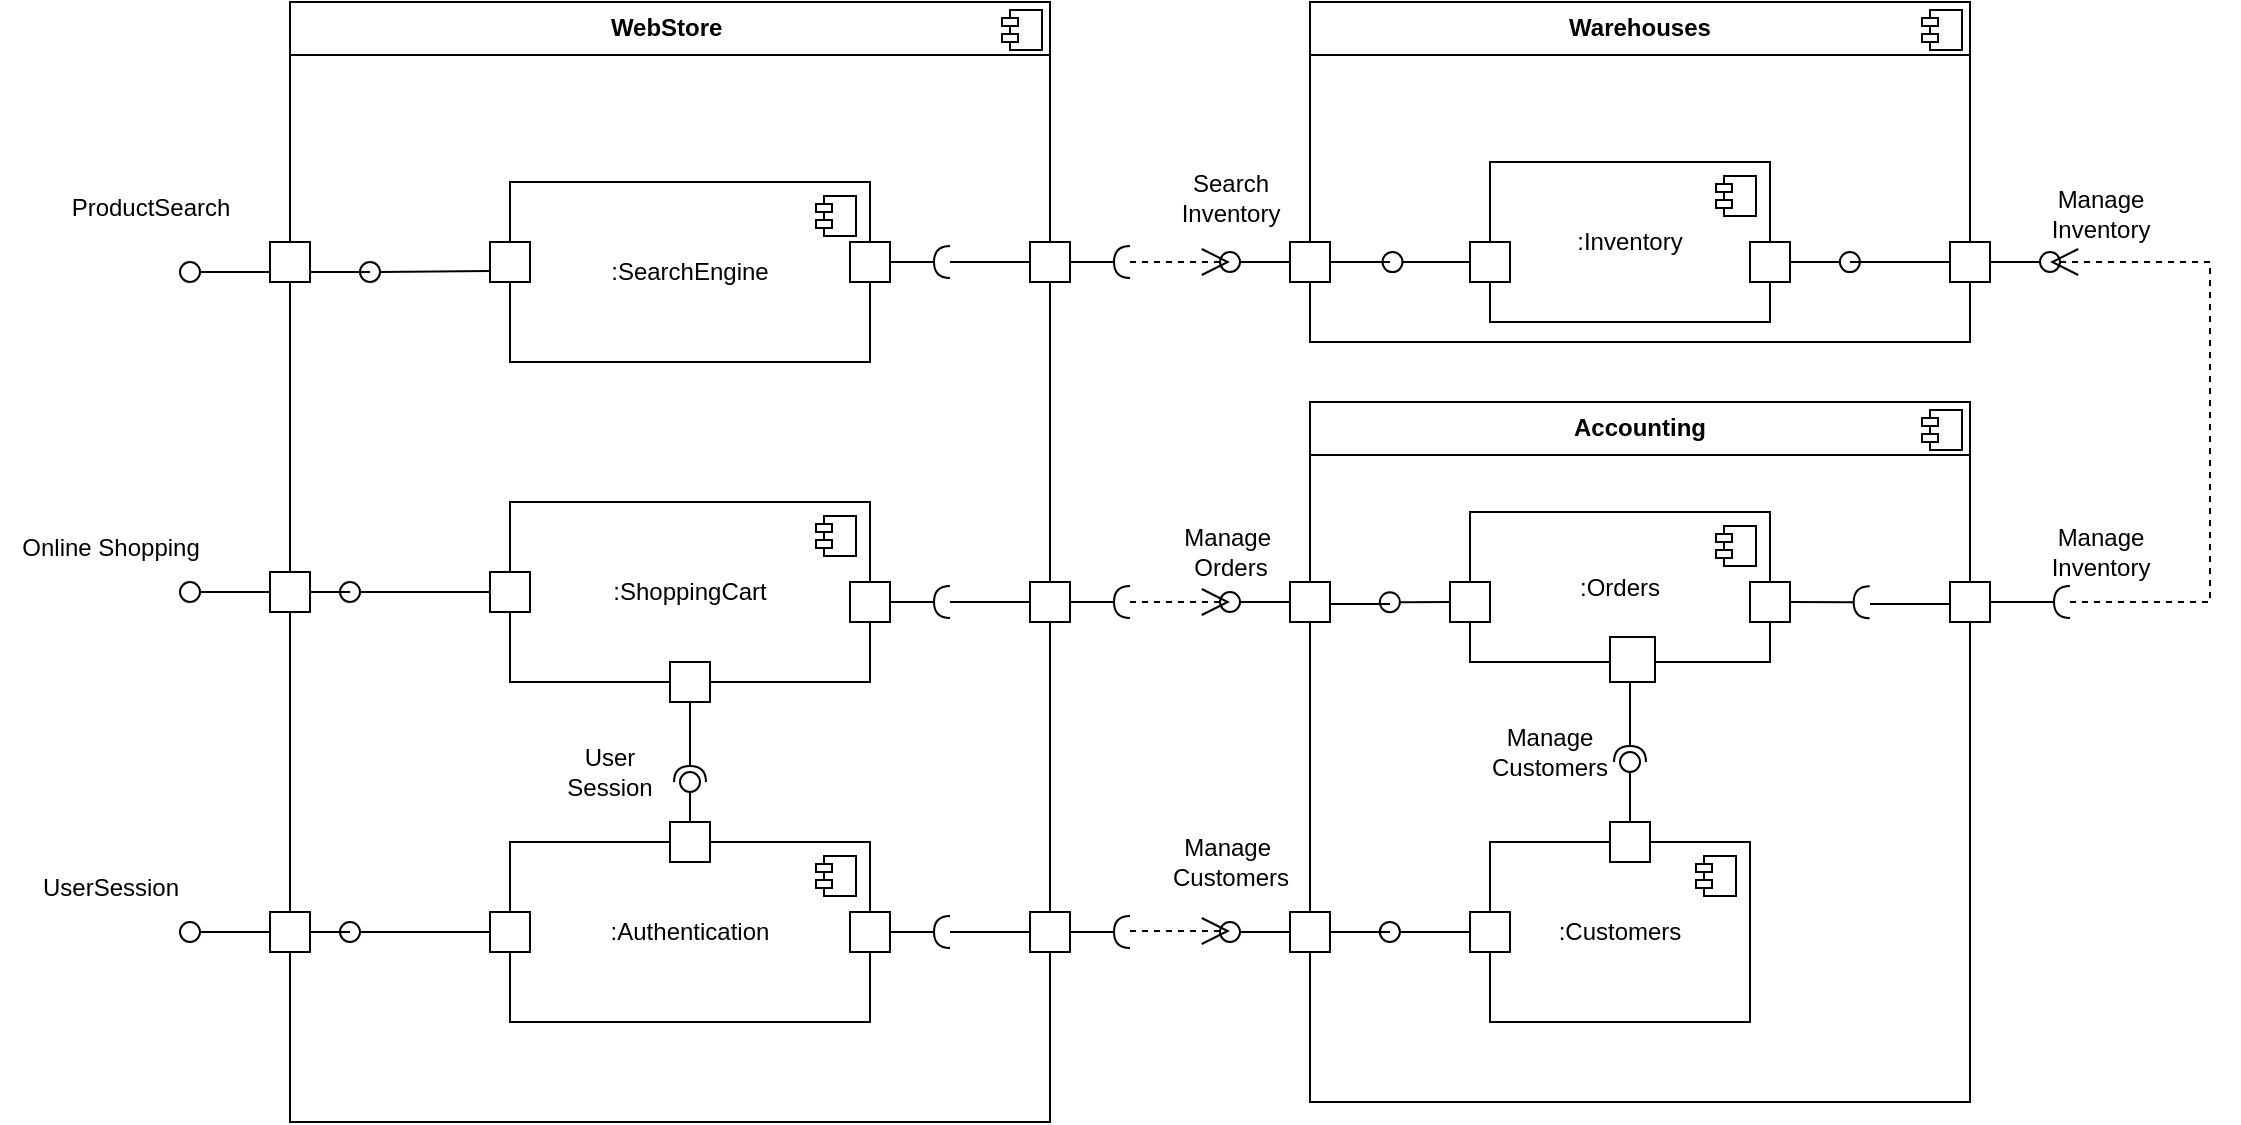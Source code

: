 <mxfile version="24.8.3">
  <diagram name="Page-1" id="fjUaZwl83q2cTYFoKg34">
    <mxGraphModel dx="2284" dy="780" grid="1" gridSize="10" guides="1" tooltips="1" connect="1" arrows="1" fold="1" page="1" pageScale="1" pageWidth="850" pageHeight="1100" math="0" shadow="0">
      <root>
        <mxCell id="0" />
        <mxCell id="1" parent="0" />
        <mxCell id="RFaDTuxYLjVsf7FS-NV_-8" value="&lt;p style=&quot;margin:0px;margin-top:6px;text-align:center;&quot;&gt;&lt;b&gt;WebStore&amp;nbsp;&lt;/b&gt;&lt;/p&gt;&lt;hr size=&quot;1&quot; style=&quot;border-style:solid;&quot;&gt;&lt;p style=&quot;margin:0px;margin-left:8px;&quot;&gt;&lt;br&gt;&lt;/p&gt;" style="align=left;overflow=fill;html=1;dropTarget=0;whiteSpace=wrap;" vertex="1" parent="1">
          <mxGeometry x="30" y="100" width="380" height="560" as="geometry" />
        </mxCell>
        <mxCell id="RFaDTuxYLjVsf7FS-NV_-9" value="" style="shape=component;jettyWidth=8;jettyHeight=4;" vertex="1" parent="RFaDTuxYLjVsf7FS-NV_-8">
          <mxGeometry x="1" width="20" height="20" relative="1" as="geometry">
            <mxPoint x="-24" y="4" as="offset" />
          </mxGeometry>
        </mxCell>
        <mxCell id="RFaDTuxYLjVsf7FS-NV_-10" value=":SearchEngine" style="html=1;dropTarget=0;whiteSpace=wrap;" vertex="1" parent="1">
          <mxGeometry x="140" y="190" width="180" height="90" as="geometry" />
        </mxCell>
        <mxCell id="RFaDTuxYLjVsf7FS-NV_-11" value="" style="shape=module;jettyWidth=8;jettyHeight=4;" vertex="1" parent="RFaDTuxYLjVsf7FS-NV_-10">
          <mxGeometry x="1" width="20" height="20" relative="1" as="geometry">
            <mxPoint x="-27" y="7" as="offset" />
          </mxGeometry>
        </mxCell>
        <mxCell id="RFaDTuxYLjVsf7FS-NV_-12" value=":ShoppingCart" style="html=1;dropTarget=0;whiteSpace=wrap;" vertex="1" parent="1">
          <mxGeometry x="140" y="350" width="180" height="90" as="geometry" />
        </mxCell>
        <mxCell id="RFaDTuxYLjVsf7FS-NV_-13" value="" style="shape=module;jettyWidth=8;jettyHeight=4;" vertex="1" parent="RFaDTuxYLjVsf7FS-NV_-12">
          <mxGeometry x="1" width="20" height="20" relative="1" as="geometry">
            <mxPoint x="-27" y="7" as="offset" />
          </mxGeometry>
        </mxCell>
        <mxCell id="RFaDTuxYLjVsf7FS-NV_-14" value=":Authentication" style="html=1;dropTarget=0;whiteSpace=wrap;" vertex="1" parent="1">
          <mxGeometry x="140" y="520" width="180" height="90" as="geometry" />
        </mxCell>
        <mxCell id="RFaDTuxYLjVsf7FS-NV_-15" value="" style="shape=module;jettyWidth=8;jettyHeight=4;" vertex="1" parent="RFaDTuxYLjVsf7FS-NV_-14">
          <mxGeometry x="1" width="20" height="20" relative="1" as="geometry">
            <mxPoint x="-27" y="7" as="offset" />
          </mxGeometry>
        </mxCell>
        <mxCell id="RFaDTuxYLjVsf7FS-NV_-16" value="&lt;p style=&quot;margin:0px;margin-top:6px;text-align:center;&quot;&gt;&lt;b&gt;Warehouses&lt;/b&gt;&lt;/p&gt;&lt;hr size=&quot;1&quot; style=&quot;border-style:solid;&quot;&gt;&lt;p style=&quot;margin:0px;margin-left:8px;&quot;&gt;&lt;br&gt;&lt;/p&gt;" style="align=left;overflow=fill;html=1;dropTarget=0;whiteSpace=wrap;" vertex="1" parent="1">
          <mxGeometry x="540" y="100" width="330" height="170" as="geometry" />
        </mxCell>
        <mxCell id="RFaDTuxYLjVsf7FS-NV_-17" value="" style="shape=component;jettyWidth=8;jettyHeight=4;" vertex="1" parent="RFaDTuxYLjVsf7FS-NV_-16">
          <mxGeometry x="1" width="20" height="20" relative="1" as="geometry">
            <mxPoint x="-24" y="4" as="offset" />
          </mxGeometry>
        </mxCell>
        <mxCell id="RFaDTuxYLjVsf7FS-NV_-20" value=":Inventory" style="html=1;dropTarget=0;whiteSpace=wrap;" vertex="1" parent="1">
          <mxGeometry x="630" y="180" width="140" height="80" as="geometry" />
        </mxCell>
        <mxCell id="RFaDTuxYLjVsf7FS-NV_-21" value="" style="shape=module;jettyWidth=8;jettyHeight=4;" vertex="1" parent="RFaDTuxYLjVsf7FS-NV_-20">
          <mxGeometry x="1" width="20" height="20" relative="1" as="geometry">
            <mxPoint x="-27" y="7" as="offset" />
          </mxGeometry>
        </mxCell>
        <mxCell id="RFaDTuxYLjVsf7FS-NV_-25" value="&lt;p style=&quot;margin:0px;margin-top:6px;text-align:center;&quot;&gt;&lt;b&gt;Accounting&lt;/b&gt;&lt;/p&gt;&lt;hr size=&quot;1&quot; style=&quot;border-style:solid;&quot;&gt;&lt;p style=&quot;margin:0px;margin-left:8px;&quot;&gt;&lt;br&gt;&lt;/p&gt;" style="align=left;overflow=fill;html=1;dropTarget=0;whiteSpace=wrap;" vertex="1" parent="1">
          <mxGeometry x="540" y="300" width="330" height="350" as="geometry" />
        </mxCell>
        <mxCell id="RFaDTuxYLjVsf7FS-NV_-26" value="" style="shape=component;jettyWidth=8;jettyHeight=4;" vertex="1" parent="RFaDTuxYLjVsf7FS-NV_-25">
          <mxGeometry x="1" width="20" height="20" relative="1" as="geometry">
            <mxPoint x="-24" y="4" as="offset" />
          </mxGeometry>
        </mxCell>
        <mxCell id="RFaDTuxYLjVsf7FS-NV_-27" value=":Orders" style="html=1;dropTarget=0;whiteSpace=wrap;" vertex="1" parent="1">
          <mxGeometry x="620" y="355" width="150" height="75" as="geometry" />
        </mxCell>
        <mxCell id="RFaDTuxYLjVsf7FS-NV_-28" value="" style="shape=module;jettyWidth=8;jettyHeight=4;" vertex="1" parent="RFaDTuxYLjVsf7FS-NV_-27">
          <mxGeometry x="1" width="20" height="20" relative="1" as="geometry">
            <mxPoint x="-27" y="7" as="offset" />
          </mxGeometry>
        </mxCell>
        <mxCell id="RFaDTuxYLjVsf7FS-NV_-29" value=":Customers" style="html=1;dropTarget=0;whiteSpace=wrap;" vertex="1" parent="1">
          <mxGeometry x="630" y="520" width="130" height="90" as="geometry" />
        </mxCell>
        <mxCell id="RFaDTuxYLjVsf7FS-NV_-30" value="" style="shape=module;jettyWidth=8;jettyHeight=4;" vertex="1" parent="RFaDTuxYLjVsf7FS-NV_-29">
          <mxGeometry x="1" width="20" height="20" relative="1" as="geometry">
            <mxPoint x="-27" y="7" as="offset" />
          </mxGeometry>
        </mxCell>
        <mxCell id="RFaDTuxYLjVsf7FS-NV_-31" value="" style="whiteSpace=wrap;html=1;aspect=fixed;" vertex="1" parent="1">
          <mxGeometry x="310" y="220" width="20" height="20" as="geometry" />
        </mxCell>
        <mxCell id="RFaDTuxYLjVsf7FS-NV_-32" value="" style="whiteSpace=wrap;html=1;aspect=fixed;" vertex="1" parent="1">
          <mxGeometry x="400" y="220" width="20" height="20" as="geometry" />
        </mxCell>
        <mxCell id="RFaDTuxYLjVsf7FS-NV_-34" value="" style="whiteSpace=wrap;html=1;aspect=fixed;" vertex="1" parent="1">
          <mxGeometry x="530" y="220" width="20" height="20" as="geometry" />
        </mxCell>
        <mxCell id="RFaDTuxYLjVsf7FS-NV_-35" value="" style="whiteSpace=wrap;html=1;aspect=fixed;" vertex="1" parent="1">
          <mxGeometry x="620" y="220" width="20" height="20" as="geometry" />
        </mxCell>
        <mxCell id="RFaDTuxYLjVsf7FS-NV_-36" value="" style="whiteSpace=wrap;html=1;aspect=fixed;" vertex="1" parent="1">
          <mxGeometry x="130" y="385" width="20" height="20" as="geometry" />
        </mxCell>
        <mxCell id="RFaDTuxYLjVsf7FS-NV_-37" value="" style="whiteSpace=wrap;html=1;aspect=fixed;" vertex="1" parent="1">
          <mxGeometry x="130" y="220" width="20" height="20" as="geometry" />
        </mxCell>
        <mxCell id="RFaDTuxYLjVsf7FS-NV_-38" value="" style="whiteSpace=wrap;html=1;aspect=fixed;" vertex="1" parent="1">
          <mxGeometry x="310" y="390" width="20" height="20" as="geometry" />
        </mxCell>
        <mxCell id="RFaDTuxYLjVsf7FS-NV_-39" value="" style="whiteSpace=wrap;html=1;aspect=fixed;" vertex="1" parent="1">
          <mxGeometry x="530" y="390" width="20" height="20" as="geometry" />
        </mxCell>
        <mxCell id="RFaDTuxYLjVsf7FS-NV_-40" value="" style="whiteSpace=wrap;html=1;aspect=fixed;" vertex="1" parent="1">
          <mxGeometry x="610" y="390" width="20" height="20" as="geometry" />
        </mxCell>
        <mxCell id="RFaDTuxYLjVsf7FS-NV_-41" value="" style="whiteSpace=wrap;html=1;aspect=fixed;" vertex="1" parent="1">
          <mxGeometry x="620" y="555" width="20" height="20" as="geometry" />
        </mxCell>
        <mxCell id="RFaDTuxYLjVsf7FS-NV_-42" value="" style="whiteSpace=wrap;html=1;aspect=fixed;" vertex="1" parent="1">
          <mxGeometry x="530" y="555" width="20" height="20" as="geometry" />
        </mxCell>
        <mxCell id="RFaDTuxYLjVsf7FS-NV_-43" value="" style="whiteSpace=wrap;html=1;aspect=fixed;" vertex="1" parent="1">
          <mxGeometry x="130" y="555" width="20" height="20" as="geometry" />
        </mxCell>
        <mxCell id="RFaDTuxYLjVsf7FS-NV_-44" value="" style="whiteSpace=wrap;html=1;aspect=fixed;" vertex="1" parent="1">
          <mxGeometry x="310" y="555" width="20" height="20" as="geometry" />
        </mxCell>
        <mxCell id="RFaDTuxYLjVsf7FS-NV_-45" value="" style="whiteSpace=wrap;html=1;aspect=fixed;" vertex="1" parent="1">
          <mxGeometry x="400" y="555" width="20" height="20" as="geometry" />
        </mxCell>
        <mxCell id="RFaDTuxYLjVsf7FS-NV_-46" value="" style="whiteSpace=wrap;html=1;aspect=fixed;" vertex="1" parent="1">
          <mxGeometry x="400" y="390" width="20" height="20" as="geometry" />
        </mxCell>
        <mxCell id="RFaDTuxYLjVsf7FS-NV_-47" value="" style="whiteSpace=wrap;html=1;aspect=fixed;" vertex="1" parent="1">
          <mxGeometry x="860" y="220" width="20" height="20" as="geometry" />
        </mxCell>
        <mxCell id="RFaDTuxYLjVsf7FS-NV_-48" value="" style="whiteSpace=wrap;html=1;aspect=fixed;" vertex="1" parent="1">
          <mxGeometry x="760" y="220" width="20" height="20" as="geometry" />
        </mxCell>
        <mxCell id="RFaDTuxYLjVsf7FS-NV_-49" value="" style="whiteSpace=wrap;html=1;aspect=fixed;" vertex="1" parent="1">
          <mxGeometry x="760" y="390" width="20" height="20" as="geometry" />
        </mxCell>
        <mxCell id="RFaDTuxYLjVsf7FS-NV_-50" value="" style="whiteSpace=wrap;html=1;aspect=fixed;" vertex="1" parent="1">
          <mxGeometry x="860" y="390" width="20" height="20" as="geometry" />
        </mxCell>
        <mxCell id="RFaDTuxYLjVsf7FS-NV_-51" value="" style="whiteSpace=wrap;html=1;aspect=fixed;" vertex="1" parent="1">
          <mxGeometry x="20" y="555" width="20" height="20" as="geometry" />
        </mxCell>
        <mxCell id="RFaDTuxYLjVsf7FS-NV_-52" value="" style="whiteSpace=wrap;html=1;aspect=fixed;" vertex="1" parent="1">
          <mxGeometry x="20" y="385" width="20" height="20" as="geometry" />
        </mxCell>
        <mxCell id="RFaDTuxYLjVsf7FS-NV_-53" value="" style="whiteSpace=wrap;html=1;aspect=fixed;" vertex="1" parent="1">
          <mxGeometry x="20" y="220" width="20" height="20" as="geometry" />
        </mxCell>
        <mxCell id="RFaDTuxYLjVsf7FS-NV_-56" value="" style="ellipse;whiteSpace=wrap;html=1;align=center;aspect=fixed;fillColor=none;strokeColor=none;resizable=0;perimeter=centerPerimeter;rotatable=0;allowArrows=0;points=[];outlineConnect=1;" vertex="1" parent="1">
          <mxGeometry x="300" y="310" width="10" height="10" as="geometry" />
        </mxCell>
        <mxCell id="RFaDTuxYLjVsf7FS-NV_-58" value="" style="rounded=0;orthogonalLoop=1;jettySize=auto;html=1;endArrow=oval;endFill=0;sketch=0;sourcePerimeterSpacing=0;targetPerimeterSpacing=0;endSize=10;" edge="1" parent="1">
          <mxGeometry relative="1" as="geometry">
            <mxPoint x="130" y="234.5" as="sourcePoint" />
            <mxPoint x="70" y="235" as="targetPoint" />
          </mxGeometry>
        </mxCell>
        <mxCell id="RFaDTuxYLjVsf7FS-NV_-59" value="" style="ellipse;whiteSpace=wrap;html=1;align=center;aspect=fixed;fillColor=none;strokeColor=none;resizable=0;perimeter=centerPerimeter;rotatable=0;allowArrows=0;points=[];outlineConnect=1;" vertex="1" parent="1">
          <mxGeometry x="120" y="300" width="10" height="10" as="geometry" />
        </mxCell>
        <mxCell id="RFaDTuxYLjVsf7FS-NV_-62" value="" style="ellipse;whiteSpace=wrap;html=1;align=center;aspect=fixed;fillColor=none;strokeColor=none;resizable=0;perimeter=centerPerimeter;rotatable=0;allowArrows=0;points=[];outlineConnect=1;" vertex="1" parent="1">
          <mxGeometry x="410" y="300" width="10" height="10" as="geometry" />
        </mxCell>
        <mxCell id="RFaDTuxYLjVsf7FS-NV_-63" value="" style="line;strokeWidth=1;fillColor=none;align=left;verticalAlign=middle;spacingTop=-1;spacingLeft=3;spacingRight=3;rotatable=0;labelPosition=right;points=[];portConstraint=eastwest;strokeColor=inherit;" vertex="1" parent="1">
          <mxGeometry x="40" y="230" width="30" height="10" as="geometry" />
        </mxCell>
        <mxCell id="RFaDTuxYLjVsf7FS-NV_-69" value="" style="rounded=0;orthogonalLoop=1;jettySize=auto;html=1;endArrow=oval;endFill=0;sketch=0;sourcePerimeterSpacing=0;targetPerimeterSpacing=0;endSize=10;exitX=0;exitY=0.75;exitDx=0;exitDy=0;" edge="1" parent="1" source="RFaDTuxYLjVsf7FS-NV_-53">
          <mxGeometry relative="1" as="geometry">
            <mxPoint x="400" y="305" as="sourcePoint" />
            <mxPoint x="-20" y="235" as="targetPoint" />
          </mxGeometry>
        </mxCell>
        <mxCell id="RFaDTuxYLjVsf7FS-NV_-70" value="" style="ellipse;whiteSpace=wrap;html=1;align=center;aspect=fixed;fillColor=none;strokeColor=none;resizable=0;perimeter=centerPerimeter;rotatable=0;allowArrows=0;points=[];outlineConnect=1;" vertex="1" parent="1">
          <mxGeometry x="170" y="310" width="10" height="10" as="geometry" />
        </mxCell>
        <mxCell id="RFaDTuxYLjVsf7FS-NV_-72" value="" style="rounded=0;orthogonalLoop=1;jettySize=auto;html=1;endArrow=oval;endFill=0;sketch=0;sourcePerimeterSpacing=0;targetPerimeterSpacing=0;endSize=10;exitX=0;exitY=0.5;exitDx=0;exitDy=0;" edge="1" parent="1" source="RFaDTuxYLjVsf7FS-NV_-52">
          <mxGeometry relative="1" as="geometry">
            <mxPoint x="400" y="305" as="sourcePoint" />
            <mxPoint x="-20" y="395" as="targetPoint" />
          </mxGeometry>
        </mxCell>
        <mxCell id="RFaDTuxYLjVsf7FS-NV_-73" value="" style="ellipse;whiteSpace=wrap;html=1;align=center;aspect=fixed;fillColor=none;strokeColor=none;resizable=0;perimeter=centerPerimeter;rotatable=0;allowArrows=0;points=[];outlineConnect=1;" vertex="1" parent="1">
          <mxGeometry x="415" y="300" width="10" height="10" as="geometry" />
        </mxCell>
        <mxCell id="RFaDTuxYLjVsf7FS-NV_-75" value="" style="rounded=0;orthogonalLoop=1;jettySize=auto;html=1;endArrow=oval;endFill=0;sketch=0;sourcePerimeterSpacing=0;targetPerimeterSpacing=0;endSize=10;exitX=0;exitY=0.5;exitDx=0;exitDy=0;" edge="1" parent="1" source="RFaDTuxYLjVsf7FS-NV_-36">
          <mxGeometry relative="1" as="geometry">
            <mxPoint x="400" y="305" as="sourcePoint" />
            <mxPoint x="60" y="395" as="targetPoint" />
          </mxGeometry>
        </mxCell>
        <mxCell id="RFaDTuxYLjVsf7FS-NV_-76" value="" style="ellipse;whiteSpace=wrap;html=1;align=center;aspect=fixed;fillColor=none;strokeColor=none;resizable=0;perimeter=centerPerimeter;rotatable=0;allowArrows=0;points=[];outlineConnect=1;" vertex="1" parent="1">
          <mxGeometry x="350" y="310" width="10" height="10" as="geometry" />
        </mxCell>
        <mxCell id="RFaDTuxYLjVsf7FS-NV_-77" value="" style="line;strokeWidth=1;fillColor=none;align=left;verticalAlign=middle;spacingTop=-1;spacingLeft=3;spacingRight=3;rotatable=0;labelPosition=right;points=[];portConstraint=eastwest;strokeColor=inherit;" vertex="1" parent="1">
          <mxGeometry x="40" y="391" width="20" height="8" as="geometry" />
        </mxCell>
        <mxCell id="RFaDTuxYLjVsf7FS-NV_-79" value="" style="rounded=0;orthogonalLoop=1;jettySize=auto;html=1;endArrow=oval;endFill=0;sketch=0;sourcePerimeterSpacing=0;targetPerimeterSpacing=0;endSize=10;exitX=0;exitY=0.5;exitDx=0;exitDy=0;" edge="1" parent="1" source="RFaDTuxYLjVsf7FS-NV_-51">
          <mxGeometry relative="1" as="geometry">
            <mxPoint x="400" y="305" as="sourcePoint" />
            <mxPoint x="-20" y="565" as="targetPoint" />
          </mxGeometry>
        </mxCell>
        <mxCell id="RFaDTuxYLjVsf7FS-NV_-80" value="" style="ellipse;whiteSpace=wrap;html=1;align=center;aspect=fixed;fillColor=none;strokeColor=none;resizable=0;perimeter=centerPerimeter;rotatable=0;allowArrows=0;points=[];outlineConnect=1;" vertex="1" parent="1">
          <mxGeometry x="310" y="310" width="10" height="10" as="geometry" />
        </mxCell>
        <mxCell id="RFaDTuxYLjVsf7FS-NV_-82" value="" style="rounded=0;orthogonalLoop=1;jettySize=auto;html=1;endArrow=oval;endFill=0;sketch=0;sourcePerimeterSpacing=0;targetPerimeterSpacing=0;endSize=10;exitX=0;exitY=0.5;exitDx=0;exitDy=0;" edge="1" parent="1" source="RFaDTuxYLjVsf7FS-NV_-43">
          <mxGeometry relative="1" as="geometry">
            <mxPoint x="400" y="305" as="sourcePoint" />
            <mxPoint x="60" y="565" as="targetPoint" />
          </mxGeometry>
        </mxCell>
        <mxCell id="RFaDTuxYLjVsf7FS-NV_-83" value="" style="ellipse;whiteSpace=wrap;html=1;align=center;aspect=fixed;fillColor=none;strokeColor=none;resizable=0;perimeter=centerPerimeter;rotatable=0;allowArrows=0;points=[];outlineConnect=1;" vertex="1" parent="1">
          <mxGeometry x="360" y="310" width="10" height="10" as="geometry" />
        </mxCell>
        <mxCell id="RFaDTuxYLjVsf7FS-NV_-84" value="" style="line;strokeWidth=1;fillColor=none;align=left;verticalAlign=middle;spacingTop=-1;spacingLeft=3;spacingRight=3;rotatable=0;labelPosition=right;points=[];portConstraint=eastwest;strokeColor=inherit;" vertex="1" parent="1">
          <mxGeometry x="40" y="561" width="20" height="8" as="geometry" />
        </mxCell>
        <mxCell id="RFaDTuxYLjVsf7FS-NV_-85" value="" style="rounded=0;orthogonalLoop=1;jettySize=auto;html=1;endArrow=halfCircle;endFill=0;endSize=6;strokeWidth=1;sketch=0;fontSize=12;curved=1;exitX=1;exitY=0.5;exitDx=0;exitDy=0;" edge="1" parent="1" source="RFaDTuxYLjVsf7FS-NV_-31">
          <mxGeometry relative="1" as="geometry">
            <mxPoint x="435" y="305" as="sourcePoint" />
            <mxPoint x="360" y="230" as="targetPoint" />
          </mxGeometry>
        </mxCell>
        <mxCell id="RFaDTuxYLjVsf7FS-NV_-86" value="" style="ellipse;whiteSpace=wrap;html=1;align=center;aspect=fixed;fillColor=none;strokeColor=none;resizable=0;perimeter=centerPerimeter;rotatable=0;allowArrows=0;points=[];outlineConnect=1;" vertex="1" parent="1">
          <mxGeometry x="410" y="300" width="10" height="10" as="geometry" />
        </mxCell>
        <mxCell id="RFaDTuxYLjVsf7FS-NV_-87" value="" style="rounded=0;orthogonalLoop=1;jettySize=auto;html=1;endArrow=halfCircle;endFill=0;endSize=6;strokeWidth=1;sketch=0;fontSize=12;curved=1;exitX=1;exitY=0.5;exitDx=0;exitDy=0;" edge="1" parent="1" source="RFaDTuxYLjVsf7FS-NV_-38">
          <mxGeometry relative="1" as="geometry">
            <mxPoint x="435" y="305" as="sourcePoint" />
            <mxPoint x="360" y="400" as="targetPoint" />
          </mxGeometry>
        </mxCell>
        <mxCell id="RFaDTuxYLjVsf7FS-NV_-88" value="" style="ellipse;whiteSpace=wrap;html=1;align=center;aspect=fixed;fillColor=none;strokeColor=none;resizable=0;perimeter=centerPerimeter;rotatable=0;allowArrows=0;points=[];outlineConnect=1;" vertex="1" parent="1">
          <mxGeometry x="410" y="300" width="10" height="10" as="geometry" />
        </mxCell>
        <mxCell id="RFaDTuxYLjVsf7FS-NV_-89" value="" style="rounded=0;orthogonalLoop=1;jettySize=auto;html=1;endArrow=halfCircle;endFill=0;endSize=6;strokeWidth=1;sketch=0;fontSize=12;curved=1;exitX=1;exitY=0.5;exitDx=0;exitDy=0;" edge="1" parent="1" source="RFaDTuxYLjVsf7FS-NV_-44">
          <mxGeometry relative="1" as="geometry">
            <mxPoint x="435" y="305" as="sourcePoint" />
            <mxPoint x="360" y="565" as="targetPoint" />
          </mxGeometry>
        </mxCell>
        <mxCell id="RFaDTuxYLjVsf7FS-NV_-90" value="" style="ellipse;whiteSpace=wrap;html=1;align=center;aspect=fixed;fillColor=none;strokeColor=none;resizable=0;perimeter=centerPerimeter;rotatable=0;allowArrows=0;points=[];outlineConnect=1;" vertex="1" parent="1">
          <mxGeometry x="410" y="300" width="10" height="10" as="geometry" />
        </mxCell>
        <mxCell id="RFaDTuxYLjVsf7FS-NV_-91" value="" style="line;strokeWidth=1;fillColor=none;align=left;verticalAlign=middle;spacingTop=-1;spacingLeft=3;spacingRight=3;rotatable=0;labelPosition=right;points=[];portConstraint=eastwest;strokeColor=inherit;" vertex="1" parent="1">
          <mxGeometry x="360" y="561" width="40" height="8" as="geometry" />
        </mxCell>
        <mxCell id="RFaDTuxYLjVsf7FS-NV_-92" value="" style="line;strokeWidth=1;fillColor=none;align=left;verticalAlign=middle;spacingTop=-1;spacingLeft=3;spacingRight=3;rotatable=0;labelPosition=right;points=[];portConstraint=eastwest;strokeColor=inherit;" vertex="1" parent="1">
          <mxGeometry x="360" y="396" width="40" height="8" as="geometry" />
        </mxCell>
        <mxCell id="RFaDTuxYLjVsf7FS-NV_-93" value="" style="line;strokeWidth=1;fillColor=none;align=left;verticalAlign=middle;spacingTop=-1;spacingLeft=3;spacingRight=3;rotatable=0;labelPosition=right;points=[];portConstraint=eastwest;strokeColor=inherit;" vertex="1" parent="1">
          <mxGeometry x="360" y="226" width="40" height="8" as="geometry" />
        </mxCell>
        <mxCell id="RFaDTuxYLjVsf7FS-NV_-94" value="" style="rounded=0;orthogonalLoop=1;jettySize=auto;html=1;endArrow=halfCircle;endFill=0;endSize=6;strokeWidth=1;sketch=0;fontSize=12;curved=1;exitX=1;exitY=0.5;exitDx=0;exitDy=0;" edge="1" parent="1" source="RFaDTuxYLjVsf7FS-NV_-32">
          <mxGeometry relative="1" as="geometry">
            <mxPoint x="435" y="305" as="sourcePoint" />
            <mxPoint x="450" y="230" as="targetPoint" />
          </mxGeometry>
        </mxCell>
        <mxCell id="RFaDTuxYLjVsf7FS-NV_-95" value="" style="ellipse;whiteSpace=wrap;html=1;align=center;aspect=fixed;fillColor=none;strokeColor=none;resizable=0;perimeter=centerPerimeter;rotatable=0;allowArrows=0;points=[];outlineConnect=1;" vertex="1" parent="1">
          <mxGeometry x="410" y="300" width="10" height="10" as="geometry" />
        </mxCell>
        <mxCell id="RFaDTuxYLjVsf7FS-NV_-96" value="" style="rounded=0;orthogonalLoop=1;jettySize=auto;html=1;endArrow=halfCircle;endFill=0;endSize=6;strokeWidth=1;sketch=0;fontSize=12;curved=1;exitX=1;exitY=0.5;exitDx=0;exitDy=0;" edge="1" parent="1" source="RFaDTuxYLjVsf7FS-NV_-45">
          <mxGeometry relative="1" as="geometry">
            <mxPoint x="430" y="570" as="sourcePoint" />
            <mxPoint x="450" y="565" as="targetPoint" />
          </mxGeometry>
        </mxCell>
        <mxCell id="RFaDTuxYLjVsf7FS-NV_-97" value="" style="ellipse;whiteSpace=wrap;html=1;align=center;aspect=fixed;fillColor=none;strokeColor=none;resizable=0;perimeter=centerPerimeter;rotatable=0;allowArrows=0;points=[];outlineConnect=1;" vertex="1" parent="1">
          <mxGeometry x="410" y="300" width="10" height="10" as="geometry" />
        </mxCell>
        <mxCell id="RFaDTuxYLjVsf7FS-NV_-98" value="" style="rounded=0;orthogonalLoop=1;jettySize=auto;html=1;endArrow=halfCircle;endFill=0;endSize=6;strokeWidth=1;sketch=0;fontSize=12;curved=1;exitX=1;exitY=0.5;exitDx=0;exitDy=0;" edge="1" parent="1" source="RFaDTuxYLjVsf7FS-NV_-46">
          <mxGeometry relative="1" as="geometry">
            <mxPoint x="435" y="305" as="sourcePoint" />
            <mxPoint x="450" y="400" as="targetPoint" />
          </mxGeometry>
        </mxCell>
        <mxCell id="RFaDTuxYLjVsf7FS-NV_-99" value="" style="ellipse;whiteSpace=wrap;html=1;align=center;aspect=fixed;fillColor=none;strokeColor=none;resizable=0;perimeter=centerPerimeter;rotatable=0;allowArrows=0;points=[];outlineConnect=1;" vertex="1" parent="1">
          <mxGeometry x="410" y="300" width="10" height="10" as="geometry" />
        </mxCell>
        <mxCell id="RFaDTuxYLjVsf7FS-NV_-101" value="" style="rounded=0;orthogonalLoop=1;jettySize=auto;html=1;endArrow=oval;endFill=0;sketch=0;sourcePerimeterSpacing=0;targetPerimeterSpacing=0;endSize=10;exitX=0;exitY=0.5;exitDx=0;exitDy=0;" edge="1" parent="1" source="RFaDTuxYLjVsf7FS-NV_-34">
          <mxGeometry relative="1" as="geometry">
            <mxPoint x="400" y="305" as="sourcePoint" />
            <mxPoint x="500" y="230" as="targetPoint" />
          </mxGeometry>
        </mxCell>
        <mxCell id="RFaDTuxYLjVsf7FS-NV_-102" value="" style="ellipse;whiteSpace=wrap;html=1;align=center;aspect=fixed;fillColor=none;strokeColor=none;resizable=0;perimeter=centerPerimeter;rotatable=0;allowArrows=0;points=[];outlineConnect=1;" vertex="1" parent="1">
          <mxGeometry x="460" y="310" width="10" height="10" as="geometry" />
        </mxCell>
        <mxCell id="RFaDTuxYLjVsf7FS-NV_-104" value="" style="rounded=0;orthogonalLoop=1;jettySize=auto;html=1;endArrow=oval;endFill=0;sketch=0;sourcePerimeterSpacing=0;targetPerimeterSpacing=0;endSize=10;exitX=0;exitY=0.5;exitDx=0;exitDy=0;" edge="1" parent="1" source="RFaDTuxYLjVsf7FS-NV_-39">
          <mxGeometry relative="1" as="geometry">
            <mxPoint x="400" y="305" as="sourcePoint" />
            <mxPoint x="500" y="400" as="targetPoint" />
          </mxGeometry>
        </mxCell>
        <mxCell id="RFaDTuxYLjVsf7FS-NV_-105" value="" style="ellipse;whiteSpace=wrap;html=1;align=center;aspect=fixed;fillColor=none;strokeColor=none;resizable=0;perimeter=centerPerimeter;rotatable=0;allowArrows=0;points=[];outlineConnect=1;" vertex="1" parent="1">
          <mxGeometry x="450" y="310" width="10" height="10" as="geometry" />
        </mxCell>
        <mxCell id="RFaDTuxYLjVsf7FS-NV_-110" value="" style="rounded=0;orthogonalLoop=1;jettySize=auto;html=1;endArrow=oval;endFill=0;sketch=0;sourcePerimeterSpacing=0;targetPerimeterSpacing=0;endSize=10;exitX=0;exitY=0.5;exitDx=0;exitDy=0;" edge="1" parent="1" source="RFaDTuxYLjVsf7FS-NV_-42">
          <mxGeometry relative="1" as="geometry">
            <mxPoint x="400" y="305" as="sourcePoint" />
            <mxPoint x="500" y="565" as="targetPoint" />
          </mxGeometry>
        </mxCell>
        <mxCell id="RFaDTuxYLjVsf7FS-NV_-111" value="" style="ellipse;whiteSpace=wrap;html=1;align=center;aspect=fixed;fillColor=none;strokeColor=none;resizable=0;perimeter=centerPerimeter;rotatable=0;allowArrows=0;points=[];outlineConnect=1;" vertex="1" parent="1">
          <mxGeometry x="415" y="300" width="10" height="10" as="geometry" />
        </mxCell>
        <mxCell id="RFaDTuxYLjVsf7FS-NV_-112" value="" style="endArrow=open;endSize=12;dashed=1;html=1;rounded=0;" edge="1" parent="1">
          <mxGeometry width="160" relative="1" as="geometry">
            <mxPoint x="450" y="230" as="sourcePoint" />
            <mxPoint x="500" y="230" as="targetPoint" />
          </mxGeometry>
        </mxCell>
        <mxCell id="RFaDTuxYLjVsf7FS-NV_-113" value="" style="endArrow=open;endSize=12;dashed=1;html=1;rounded=0;" edge="1" parent="1">
          <mxGeometry width="160" relative="1" as="geometry">
            <mxPoint x="450" y="400" as="sourcePoint" />
            <mxPoint x="500" y="400" as="targetPoint" />
          </mxGeometry>
        </mxCell>
        <mxCell id="RFaDTuxYLjVsf7FS-NV_-114" value="" style="endArrow=open;endSize=12;dashed=1;html=1;rounded=0;" edge="1" parent="1">
          <mxGeometry width="160" relative="1" as="geometry">
            <mxPoint x="450" y="564.5" as="sourcePoint" />
            <mxPoint x="500" y="564.5" as="targetPoint" />
          </mxGeometry>
        </mxCell>
        <mxCell id="RFaDTuxYLjVsf7FS-NV_-116" value="" style="rounded=0;orthogonalLoop=1;jettySize=auto;html=1;endArrow=oval;endFill=0;sketch=0;sourcePerimeterSpacing=0;targetPerimeterSpacing=0;endSize=10;exitX=0;exitY=0.5;exitDx=0;exitDy=0;entryX=0.125;entryY=0.765;entryDx=0;entryDy=0;entryPerimeter=0;" edge="1" target="RFaDTuxYLjVsf7FS-NV_-16" parent="1" source="RFaDTuxYLjVsf7FS-NV_-35">
          <mxGeometry relative="1" as="geometry">
            <mxPoint x="500" y="280" as="sourcePoint" />
          </mxGeometry>
        </mxCell>
        <mxCell id="RFaDTuxYLjVsf7FS-NV_-117" value="" style="ellipse;whiteSpace=wrap;html=1;align=center;aspect=fixed;fillColor=none;strokeColor=none;resizable=0;perimeter=centerPerimeter;rotatable=0;allowArrows=0;points=[];outlineConnect=1;" vertex="1" parent="1">
          <mxGeometry x="470" y="290" width="10" height="10" as="geometry" />
        </mxCell>
        <mxCell id="RFaDTuxYLjVsf7FS-NV_-118" value="" style="rounded=0;orthogonalLoop=1;jettySize=auto;html=1;endArrow=oval;endFill=0;sketch=0;sourcePerimeterSpacing=0;targetPerimeterSpacing=0;endSize=10;exitX=0;exitY=0.5;exitDx=0;exitDy=0;entryX=0.121;entryY=0.286;entryDx=0;entryDy=0;entryPerimeter=0;" edge="1" parent="1" source="RFaDTuxYLjVsf7FS-NV_-40" target="RFaDTuxYLjVsf7FS-NV_-25">
          <mxGeometry relative="1" as="geometry">
            <mxPoint x="630" y="240" as="sourcePoint" />
            <mxPoint x="520" y="300" as="targetPoint" />
          </mxGeometry>
        </mxCell>
        <mxCell id="RFaDTuxYLjVsf7FS-NV_-119" value="" style="rounded=0;orthogonalLoop=1;jettySize=auto;html=1;endArrow=oval;endFill=0;sketch=0;sourcePerimeterSpacing=0;targetPerimeterSpacing=0;endSize=10;exitX=0;exitY=0.5;exitDx=0;exitDy=0;entryX=0.121;entryY=0.757;entryDx=0;entryDy=0;entryPerimeter=0;" edge="1" parent="1" source="RFaDTuxYLjVsf7FS-NV_-41" target="RFaDTuxYLjVsf7FS-NV_-25">
          <mxGeometry relative="1" as="geometry">
            <mxPoint x="620" y="410" as="sourcePoint" />
            <mxPoint x="590" y="410" as="targetPoint" />
          </mxGeometry>
        </mxCell>
        <mxCell id="RFaDTuxYLjVsf7FS-NV_-120" value="" style="line;strokeWidth=1;fillColor=none;align=left;verticalAlign=middle;spacingTop=-1;spacingLeft=3;spacingRight=3;rotatable=0;labelPosition=right;points=[];portConstraint=eastwest;strokeColor=inherit;" vertex="1" parent="1">
          <mxGeometry x="550" y="226" width="30" height="8" as="geometry" />
        </mxCell>
        <mxCell id="RFaDTuxYLjVsf7FS-NV_-121" value="" style="line;strokeWidth=1;fillColor=none;align=left;verticalAlign=middle;spacingTop=-1;spacingLeft=3;spacingRight=3;rotatable=0;labelPosition=right;points=[];portConstraint=eastwest;strokeColor=inherit;" vertex="1" parent="1">
          <mxGeometry x="550" y="397" width="30" height="8" as="geometry" />
        </mxCell>
        <mxCell id="RFaDTuxYLjVsf7FS-NV_-122" value="" style="line;strokeWidth=1;fillColor=none;align=left;verticalAlign=middle;spacingTop=-1;spacingLeft=3;spacingRight=3;rotatable=0;labelPosition=right;points=[];portConstraint=eastwest;strokeColor=inherit;" vertex="1" parent="1">
          <mxGeometry x="550" y="561" width="30" height="8" as="geometry" />
        </mxCell>
        <mxCell id="RFaDTuxYLjVsf7FS-NV_-124" value="" style="rounded=0;orthogonalLoop=1;jettySize=auto;html=1;endArrow=oval;endFill=0;sketch=0;sourcePerimeterSpacing=0;targetPerimeterSpacing=0;endSize=10;exitX=1;exitY=0.5;exitDx=0;exitDy=0;entryX=0.818;entryY=0.765;entryDx=0;entryDy=0;entryPerimeter=0;" edge="1" target="RFaDTuxYLjVsf7FS-NV_-16" parent="1" source="RFaDTuxYLjVsf7FS-NV_-48">
          <mxGeometry relative="1" as="geometry">
            <mxPoint x="460" y="290" as="sourcePoint" />
          </mxGeometry>
        </mxCell>
        <mxCell id="RFaDTuxYLjVsf7FS-NV_-125" value="" style="ellipse;whiteSpace=wrap;html=1;align=center;aspect=fixed;fillColor=none;strokeColor=none;resizable=0;perimeter=centerPerimeter;rotatable=0;allowArrows=0;points=[];outlineConnect=1;" vertex="1" parent="1">
          <mxGeometry x="415" y="300" width="10" height="10" as="geometry" />
        </mxCell>
        <mxCell id="RFaDTuxYLjVsf7FS-NV_-126" value="" style="line;strokeWidth=1;fillColor=none;align=left;verticalAlign=middle;spacingTop=-1;spacingLeft=3;spacingRight=3;rotatable=0;labelPosition=right;points=[];portConstraint=eastwest;strokeColor=inherit;" vertex="1" parent="1">
          <mxGeometry x="810" y="226" width="50" height="8" as="geometry" />
        </mxCell>
        <mxCell id="RFaDTuxYLjVsf7FS-NV_-130" value="" style="rounded=0;orthogonalLoop=1;jettySize=auto;html=1;endArrow=halfCircle;endFill=0;endSize=6;strokeWidth=1;sketch=0;fontSize=12;curved=1;exitX=1;exitY=0.5;exitDx=0;exitDy=0;entryX=0.848;entryY=0.286;entryDx=0;entryDy=0;entryPerimeter=0;" edge="1" target="RFaDTuxYLjVsf7FS-NV_-25" parent="1" source="RFaDTuxYLjVsf7FS-NV_-49">
          <mxGeometry relative="1" as="geometry">
            <mxPoint x="435" y="305" as="sourcePoint" />
          </mxGeometry>
        </mxCell>
        <mxCell id="RFaDTuxYLjVsf7FS-NV_-131" value="" style="ellipse;whiteSpace=wrap;html=1;align=center;aspect=fixed;fillColor=none;strokeColor=none;resizable=0;perimeter=centerPerimeter;rotatable=0;allowArrows=0;points=[];outlineConnect=1;" vertex="1" parent="1">
          <mxGeometry x="410" y="300" width="10" height="10" as="geometry" />
        </mxCell>
        <mxCell id="RFaDTuxYLjVsf7FS-NV_-132" value="" style="line;strokeWidth=1;fillColor=none;align=left;verticalAlign=middle;spacingTop=-1;spacingLeft=3;spacingRight=3;rotatable=0;labelPosition=right;points=[];portConstraint=eastwest;strokeColor=inherit;" vertex="1" parent="1">
          <mxGeometry x="820" y="397" width="40" height="8" as="geometry" />
        </mxCell>
        <mxCell id="RFaDTuxYLjVsf7FS-NV_-134" value="" style="rounded=0;orthogonalLoop=1;jettySize=auto;html=1;endArrow=oval;endFill=0;sketch=0;sourcePerimeterSpacing=0;targetPerimeterSpacing=0;endSize=10;exitX=1;exitY=0.5;exitDx=0;exitDy=0;" edge="1" parent="1" source="RFaDTuxYLjVsf7FS-NV_-47">
          <mxGeometry relative="1" as="geometry">
            <mxPoint x="440" y="310" as="sourcePoint" />
            <mxPoint x="910" y="230" as="targetPoint" />
          </mxGeometry>
        </mxCell>
        <mxCell id="RFaDTuxYLjVsf7FS-NV_-135" value="" style="ellipse;whiteSpace=wrap;html=1;align=center;aspect=fixed;fillColor=none;strokeColor=none;resizable=0;perimeter=centerPerimeter;rotatable=0;allowArrows=0;points=[];outlineConnect=1;" vertex="1" parent="1">
          <mxGeometry x="450" y="290" width="10" height="10" as="geometry" />
        </mxCell>
        <mxCell id="RFaDTuxYLjVsf7FS-NV_-136" value="" style="rounded=0;orthogonalLoop=1;jettySize=auto;html=1;endArrow=halfCircle;endFill=0;endSize=6;strokeWidth=1;sketch=0;fontSize=12;curved=1;exitX=1;exitY=0.5;exitDx=0;exitDy=0;" edge="1" parent="1" source="RFaDTuxYLjVsf7FS-NV_-50">
          <mxGeometry relative="1" as="geometry">
            <mxPoint x="435" y="305" as="sourcePoint" />
            <mxPoint x="920" y="400" as="targetPoint" />
          </mxGeometry>
        </mxCell>
        <mxCell id="RFaDTuxYLjVsf7FS-NV_-137" value="" style="ellipse;whiteSpace=wrap;html=1;align=center;aspect=fixed;fillColor=none;strokeColor=none;resizable=0;perimeter=centerPerimeter;rotatable=0;allowArrows=0;points=[];outlineConnect=1;" vertex="1" parent="1">
          <mxGeometry x="410" y="300" width="10" height="10" as="geometry" />
        </mxCell>
        <mxCell id="RFaDTuxYLjVsf7FS-NV_-138" value="" style="endArrow=open;endSize=12;dashed=1;html=1;rounded=0;" edge="1" parent="1">
          <mxGeometry width="160" relative="1" as="geometry">
            <mxPoint x="920" y="400" as="sourcePoint" />
            <mxPoint x="910" y="230" as="targetPoint" />
            <Array as="points">
              <mxPoint x="990" y="400" />
              <mxPoint x="990" y="230" />
            </Array>
          </mxGeometry>
        </mxCell>
        <mxCell id="RFaDTuxYLjVsf7FS-NV_-139" value="" style="whiteSpace=wrap;html=1;aspect=fixed;" vertex="1" parent="1">
          <mxGeometry x="220" y="510" width="20" height="20" as="geometry" />
        </mxCell>
        <mxCell id="RFaDTuxYLjVsf7FS-NV_-140" value="" style="whiteSpace=wrap;html=1;aspect=fixed;" vertex="1" parent="1">
          <mxGeometry x="220" y="430" width="20" height="20" as="geometry" />
        </mxCell>
        <mxCell id="RFaDTuxYLjVsf7FS-NV_-141" value="" style="whiteSpace=wrap;html=1;aspect=fixed;direction=south;" vertex="1" parent="1">
          <mxGeometry x="690" y="510" width="20" height="20" as="geometry" />
        </mxCell>
        <mxCell id="RFaDTuxYLjVsf7FS-NV_-142" value="" style="whiteSpace=wrap;html=1;aspect=fixed;" vertex="1" parent="1">
          <mxGeometry x="690" y="417.5" width="22.5" height="22.5" as="geometry" />
        </mxCell>
        <mxCell id="RFaDTuxYLjVsf7FS-NV_-143" value="" style="rounded=0;orthogonalLoop=1;jettySize=auto;html=1;endArrow=halfCircle;endFill=0;endSize=6;strokeWidth=1;sketch=0;" edge="1" parent="1">
          <mxGeometry relative="1" as="geometry">
            <mxPoint x="230" y="450" as="sourcePoint" />
            <mxPoint x="230" y="490" as="targetPoint" />
          </mxGeometry>
        </mxCell>
        <mxCell id="RFaDTuxYLjVsf7FS-NV_-144" value="" style="rounded=0;orthogonalLoop=1;jettySize=auto;html=1;endArrow=oval;endFill=0;sketch=0;sourcePerimeterSpacing=0;targetPerimeterSpacing=0;endSize=10;exitX=0.5;exitY=0;exitDx=0;exitDy=0;" edge="1" parent="1" source="RFaDTuxYLjVsf7FS-NV_-139">
          <mxGeometry relative="1" as="geometry">
            <mxPoint x="400" y="305" as="sourcePoint" />
            <mxPoint x="230" y="490" as="targetPoint" />
          </mxGeometry>
        </mxCell>
        <mxCell id="RFaDTuxYLjVsf7FS-NV_-145" value="" style="ellipse;whiteSpace=wrap;html=1;align=center;aspect=fixed;fillColor=none;strokeColor=none;resizable=0;perimeter=centerPerimeter;rotatable=0;allowArrows=0;points=[];outlineConnect=1;" vertex="1" parent="1">
          <mxGeometry x="415" y="300" width="10" height="10" as="geometry" />
        </mxCell>
        <mxCell id="RFaDTuxYLjVsf7FS-NV_-146" value="" style="rounded=0;orthogonalLoop=1;jettySize=auto;html=1;endArrow=halfCircle;endFill=0;endSize=6;strokeWidth=1;sketch=0;" edge="1" parent="1">
          <mxGeometry relative="1" as="geometry">
            <mxPoint x="700" y="440" as="sourcePoint" />
            <mxPoint x="700" y="480" as="targetPoint" />
          </mxGeometry>
        </mxCell>
        <mxCell id="RFaDTuxYLjVsf7FS-NV_-147" value="" style="rounded=0;orthogonalLoop=1;jettySize=auto;html=1;endArrow=oval;endFill=0;sketch=0;sourcePerimeterSpacing=0;targetPerimeterSpacing=0;endSize=10;exitX=0;exitY=0.5;exitDx=0;exitDy=0;" edge="1" parent="1" source="RFaDTuxYLjVsf7FS-NV_-141">
          <mxGeometry relative="1" as="geometry">
            <mxPoint x="400" y="305" as="sourcePoint" />
            <mxPoint x="700" y="480" as="targetPoint" />
          </mxGeometry>
        </mxCell>
        <mxCell id="RFaDTuxYLjVsf7FS-NV_-148" value="" style="ellipse;whiteSpace=wrap;html=1;align=center;aspect=fixed;fillColor=none;strokeColor=none;resizable=0;perimeter=centerPerimeter;rotatable=0;allowArrows=0;points=[];outlineConnect=1;" vertex="1" parent="1">
          <mxGeometry x="415" y="300" width="10" height="10" as="geometry" />
        </mxCell>
        <mxCell id="RFaDTuxYLjVsf7FS-NV_-149" value="ProductSearch" style="text;html=1;align=center;verticalAlign=middle;resizable=0;points=[];autosize=1;strokeColor=none;fillColor=none;" vertex="1" parent="1">
          <mxGeometry x="-90" y="188" width="100" height="30" as="geometry" />
        </mxCell>
        <mxCell id="RFaDTuxYLjVsf7FS-NV_-150" value="Online Shopping" style="text;html=1;align=center;verticalAlign=middle;resizable=0;points=[];autosize=1;strokeColor=none;fillColor=none;" vertex="1" parent="1">
          <mxGeometry x="-115" y="358" width="110" height="30" as="geometry" />
        </mxCell>
        <mxCell id="RFaDTuxYLjVsf7FS-NV_-151" value="UserSession" style="text;html=1;align=center;verticalAlign=middle;resizable=0;points=[];autosize=1;strokeColor=none;fillColor=none;" vertex="1" parent="1">
          <mxGeometry x="-105" y="528" width="90" height="30" as="geometry" />
        </mxCell>
        <mxCell id="RFaDTuxYLjVsf7FS-NV_-153" value="User Session" style="text;html=1;align=center;verticalAlign=middle;whiteSpace=wrap;rounded=0;" vertex="1" parent="1">
          <mxGeometry x="160" y="470" width="60" height="30" as="geometry" />
        </mxCell>
        <mxCell id="RFaDTuxYLjVsf7FS-NV_-154" value="Manage Customers" style="text;html=1;align=center;verticalAlign=middle;whiteSpace=wrap;rounded=0;" vertex="1" parent="1">
          <mxGeometry x="630" y="460" width="60" height="30" as="geometry" />
        </mxCell>
        <mxCell id="RFaDTuxYLjVsf7FS-NV_-155" value="Manage&amp;nbsp;&lt;div&gt;Customers&lt;/div&gt;" style="text;html=1;align=center;verticalAlign=middle;resizable=0;points=[];autosize=1;strokeColor=none;fillColor=none;" vertex="1" parent="1">
          <mxGeometry x="460" y="510" width="80" height="40" as="geometry" />
        </mxCell>
        <mxCell id="RFaDTuxYLjVsf7FS-NV_-156" value="Manage&amp;nbsp;&lt;div&gt;Orders&lt;/div&gt;" style="text;html=1;align=center;verticalAlign=middle;resizable=0;points=[];autosize=1;strokeColor=none;fillColor=none;" vertex="1" parent="1">
          <mxGeometry x="465" y="355" width="70" height="40" as="geometry" />
        </mxCell>
        <mxCell id="RFaDTuxYLjVsf7FS-NV_-157" value="Search&lt;div&gt;Inventory&lt;/div&gt;" style="text;html=1;align=center;verticalAlign=middle;resizable=0;points=[];autosize=1;strokeColor=none;fillColor=none;" vertex="1" parent="1">
          <mxGeometry x="465" y="178" width="70" height="40" as="geometry" />
        </mxCell>
        <mxCell id="RFaDTuxYLjVsf7FS-NV_-158" value="Manage&lt;div&gt;Inventory&lt;/div&gt;" style="text;html=1;align=center;verticalAlign=middle;resizable=0;points=[];autosize=1;strokeColor=none;fillColor=none;" vertex="1" parent="1">
          <mxGeometry x="900" y="186" width="70" height="40" as="geometry" />
        </mxCell>
        <mxCell id="RFaDTuxYLjVsf7FS-NV_-159" value="Manage&lt;div&gt;Inventory&lt;/div&gt;" style="text;html=1;align=center;verticalAlign=middle;resizable=0;points=[];autosize=1;strokeColor=none;fillColor=none;" vertex="1" parent="1">
          <mxGeometry x="900" y="355" width="70" height="40" as="geometry" />
        </mxCell>
      </root>
    </mxGraphModel>
  </diagram>
</mxfile>
